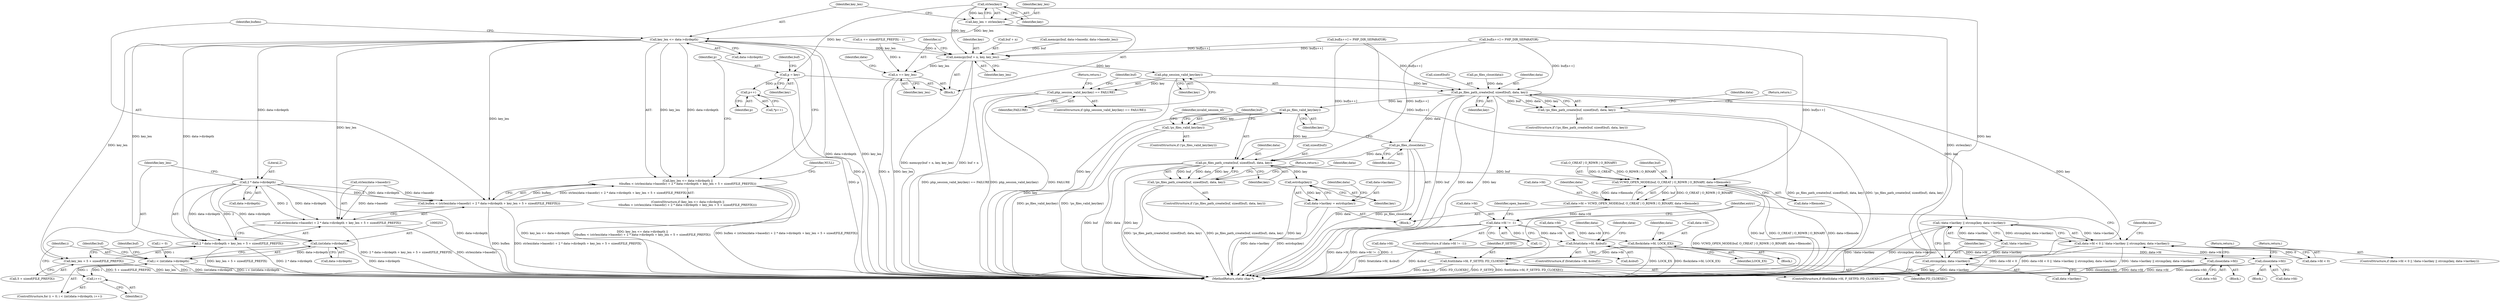 digraph "0_php_25e8fcc88fa20dc9d4c47184471003f436927cde@API" {
"1000193" [label="(Call,strlen(key))"];
"1000191" [label="(Call,key_len = strlen(key))"];
"1000197" [label="(Call,key_len <= data->dirdepth)"];
"1000196" [label="(Call,key_len <= data->dirdepth ||\n\t\tbuflen < (strlen(data->basedir) + 2 * data->dirdepth + key_len + 5 + sizeof(FILE_PREFIX)))"];
"1000202" [label="(Call,buflen < (strlen(data->basedir) + 2 * data->dirdepth + key_len + 5 + sizeof(FILE_PREFIX)))"];
"1000204" [label="(Call,strlen(data->basedir) + 2 * data->dirdepth + key_len + 5 + sizeof(FILE_PREFIX))"];
"1000210" [label="(Call,2 * data->dirdepth)"];
"1000209" [label="(Call,2 * data->dirdepth + key_len + 5 + sizeof(FILE_PREFIX))"];
"1000252" [label="(Call,(int)data->dirdepth)"];
"1000250" [label="(Call,i < (int)data->dirdepth)"];
"1000257" [label="(Call,i++)"];
"1000215" [label="(Call,key_len + 5 + sizeof(FILE_PREFIX))"];
"1000289" [label="(Call,memcpy(buf + n, key, key_len))"];
"1000295" [label="(Call,n += key_len)"];
"1000302" [label="(Call,php_session_valid_key(key))"];
"1000301" [label="(Call,php_session_valid_key(key) == FAILURE)"];
"1000309" [label="(Call,ps_files_path_create(buf, sizeof(buf), data, key))"];
"1000308" [label="(Call,!ps_files_path_create(buf, sizeof(buf), data, key))"];
"1000349" [label="(Call,!data->lastkey || strcmp(key, data->lastkey))"];
"1000343" [label="(Call,data->fd < 0 || !data->lastkey || strcmp(key, data->lastkey))"];
"1000354" [label="(Call,strcmp(key, data->lastkey))"];
"1000374" [label="(Call,ps_files_close(data))"];
"1000388" [label="(Call,ps_files_path_create(buf, sizeof(buf), data, key))"];
"1000387" [label="(Call,!ps_files_path_create(buf, sizeof(buf), data, key))"];
"1000400" [label="(Call,estrdup(key))"];
"1000396" [label="(Call,data->lastkey = estrdup(key))"];
"1000406" [label="(Call,VCWD_OPEN_MODE(buf, O_CREAT | O_RDWR | O_BINARY, data->filemode))"];
"1000402" [label="(Call,data->fd = VCWD_OPEN_MODE(buf, O_CREAT | O_RDWR | O_BINARY, data->filemode))"];
"1000417" [label="(Call,data->fd != -1)"];
"1000430" [label="(Call,fstat(data->fd, &sbuf))"];
"1000437" [label="(Call,close(data->fd))"];
"1000443" [label="(Call,close(data->fd))"];
"1000448" [label="(Call,flock(data->fd, LOCK_EX))"];
"1000454" [label="(Call,fcntl(data->fd, F_SETFD, FD_CLOEXEC))"];
"1000378" [label="(Call,ps_files_valid_key(key))"];
"1000377" [label="(Call,!ps_files_valid_key(key))"];
"1000224" [label="(Call,p = key)"];
"1000266" [label="(Call,p++)"];
"1000293" [label="(Identifier,key)"];
"1000203" [label="(Identifier,buflen)"];
"1000343" [label="(Call,data->fd < 0 || !data->lastkey || strcmp(key, data->lastkey))"];
"1000246" [label="(ControlStructure,for (i = 0; i < (int)data->dirdepth; i++))"];
"1000438" [label="(Call,data->fd)"];
"1000377" [label="(Call,!ps_files_valid_key(key))"];
"1000383" [label="(Identifier,invalid_session_id)"];
"1000441" [label="(Return,return;)"];
"1000304" [label="(Identifier,FAILURE)"];
"1000397" [label="(Call,data->lastkey)"];
"1000262" [label="(Identifier,buf)"];
"1000217" [label="(Call,5 + sizeof(FILE_PREFIX))"];
"1000356" [label="(Call,data->lastkey)"];
"1000192" [label="(Identifier,key_len)"];
"1000290" [label="(Call,buf + n)"];
"1000408" [label="(Call,O_CREAT | O_RDWR | O_BINARY)"];
"1000374" [label="(Call,ps_files_close(data))"];
"1000379" [label="(Identifier,key)"];
"1000194" [label="(Identifier,key)"];
"1000313" [label="(Identifier,data)"];
"1000311" [label="(Call,sizeof(buf))"];
"1000209" [label="(Call,2 * data->dirdepth + key_len + 5 + sizeof(FILE_PREFIX))"];
"1000407" [label="(Identifier,buf)"];
"1000195" [label="(ControlStructure,if (key_len <= data->dirdepth ||\n\t\tbuflen < (strlen(data->basedir) + 2 * data->dirdepth + key_len + 5 + sizeof(FILE_PREFIX))))"];
"1000442" [label="(Block,)"];
"1000398" [label="(Identifier,data)"];
"1000296" [label="(Identifier,n)"];
"1000429" [label="(ControlStructure,if (fstat(data->fd, &sbuf)))"];
"1000252" [label="(Call,(int)data->dirdepth)"];
"1000307" [label="(ControlStructure,if (!ps_files_path_create(buf, sizeof(buf), data, key)))"];
"1000362" [label="(Identifier,data)"];
"1000456" [label="(Identifier,data)"];
"1000308" [label="(Call,!ps_files_path_create(buf, sizeof(buf), data, key))"];
"1000191" [label="(Call,key_len = strlen(key))"];
"1000320" [label="(Identifier,data)"];
"1000197" [label="(Call,key_len <= data->dirdepth)"];
"1000268" [label="(Call,buf[n++] = PHP_DIR_SEPARATOR)"];
"1000226" [label="(Identifier,key)"];
"1000400" [label="(Call,estrdup(key))"];
"1000395" [label="(Return,return;)"];
"1000212" [label="(Call,data->dirdepth)"];
"1000294" [label="(Identifier,key_len)"];
"1000443" [label="(Call,close(data->fd))"];
"1000251" [label="(Identifier,i)"];
"1000401" [label="(Identifier,key)"];
"1000468" [label="(Identifier,entry)"];
"1000240" [label="(Call,buf[n++] = PHP_DIR_SEPARATOR)"];
"1000406" [label="(Call,VCWD_OPEN_MODE(buf, O_CREAT | O_RDWR | O_BINARY, data->filemode))"];
"1000403" [label="(Call,data->fd)"];
"1000349" [label="(Call,!data->lastkey || strcmp(key, data->lastkey))"];
"1000257" [label="(Call,i++)"];
"1000205" [label="(Call,strlen(data->basedir))"];
"1000386" [label="(ControlStructure,if (!ps_files_path_create(buf, sizeof(buf), data, key)))"];
"1000452" [label="(Identifier,LOCK_EX)"];
"1000431" [label="(Call,data->fd)"];
"1000459" [label="(Identifier,FD_CLOEXEC)"];
"1000224" [label="(Call,p = key)"];
"1000295" [label="(Call,n += key_len)"];
"1000186" [label="(Block,)"];
"1000302" [label="(Call,php_session_valid_key(key))"];
"1000297" [label="(Identifier,key_len)"];
"1000390" [label="(Call,sizeof(buf))"];
"1000402" [label="(Call,data->fd = VCWD_OPEN_MODE(buf, O_CREAT | O_RDWR | O_BINARY, data->filemode))"];
"1000454" [label="(Call,fcntl(data->fd, F_SETFD, FD_CLOEXEC))"];
"1000300" [label="(ControlStructure,if (php_session_valid_key(key) == FAILURE))"];
"1000359" [label="(Block,)"];
"1000389" [label="(Identifier,buf)"];
"1000210" [label="(Call,2 * data->dirdepth)"];
"1000426" [label="(Identifier,open_basedir)"];
"1000354" [label="(Call,strcmp(key, data->lastkey))"];
"1000299" [label="(Identifier,data)"];
"1000416" [label="(ControlStructure,if (data->fd != -1))"];
"1000309" [label="(Call,ps_files_path_create(buf, sizeof(buf), data, key))"];
"1000266" [label="(Call,p++)"];
"1000258" [label="(Identifier,i)"];
"1000301" [label="(Call,php_session_valid_key(key) == FAILURE)"];
"1000444" [label="(Call,data->fd)"];
"1000276" [label="(Identifier,buf)"];
"1000228" [label="(Identifier,buf)"];
"1000449" [label="(Call,data->fd)"];
"1000227" [label="(Call,memcpy(buf, data->basedir, data->basedir_len))"];
"1000342" [label="(ControlStructure,if (data->fd < 0 || !data->lastkey || strcmp(key, data->lastkey)))"];
"1000375" [label="(Identifier,data)"];
"1000196" [label="(Call,key_len <= data->dirdepth ||\n\t\tbuflen < (strlen(data->basedir) + 2 * data->dirdepth + key_len + 5 + sizeof(FILE_PREFIX)))"];
"1000436" [label="(Block,)"];
"1000404" [label="(Identifier,data)"];
"1000419" [label="(Identifier,data)"];
"1000199" [label="(Call,data->dirdepth)"];
"1000204" [label="(Call,strlen(data->basedir) + 2 * data->dirdepth + key_len + 5 + sizeof(FILE_PREFIX))"];
"1000344" [label="(Call,data->fd < 0)"];
"1000316" [label="(Return,return;)"];
"1000215" [label="(Call,key_len + 5 + sizeof(FILE_PREFIX))"];
"1000223" [label="(Identifier,NULL)"];
"1000225" [label="(Identifier,p)"];
"1000393" [label="(Identifier,key)"];
"1000355" [label="(Identifier,key)"];
"1000528" [label="(MethodReturn,static char *)"];
"1000439" [label="(Identifier,data)"];
"1000193" [label="(Call,strlen(key))"];
"1000306" [label="(Return,return;)"];
"1000211" [label="(Literal,2)"];
"1000418" [label="(Call,data->fd)"];
"1000453" [label="(ControlStructure,if (fcntl(data->fd, F_SETFD, FD_CLOEXEC)))"];
"1000434" [label="(Call,&sbuf)"];
"1000387" [label="(Call,!ps_files_path_create(buf, sizeof(buf), data, key))"];
"1000413" [label="(Call,data->filemode)"];
"1000458" [label="(Identifier,F_SETFD)"];
"1000202" [label="(Call,buflen < (strlen(data->basedir) + 2 * data->dirdepth + key_len + 5 + sizeof(FILE_PREFIX)))"];
"1000448" [label="(Call,flock(data->fd, LOCK_EX))"];
"1000396" [label="(Call,data->lastkey = estrdup(key))"];
"1000430" [label="(Call,fstat(data->fd, &sbuf))"];
"1000289" [label="(Call,memcpy(buf + n, key, key_len))"];
"1000455" [label="(Call,data->fd)"];
"1000254" [label="(Call,data->dirdepth)"];
"1000216" [label="(Identifier,key_len)"];
"1000267" [label="(Identifier,p)"];
"1000417" [label="(Call,data->fd != -1)"];
"1000437" [label="(Call,close(data->fd))"];
"1000303" [label="(Identifier,key)"];
"1000310" [label="(Identifier,buf)"];
"1000283" [label="(Call,n += sizeof(FILE_PREFIX) - 1)"];
"1000447" [label="(Return,return;)"];
"1000376" [label="(ControlStructure,if (!ps_files_valid_key(key)))"];
"1000314" [label="(Identifier,key)"];
"1000350" [label="(Call,!data->lastkey)"];
"1000378" [label="(Call,ps_files_valid_key(key))"];
"1000423" [label="(Block,)"];
"1000250" [label="(Call,i < (int)data->dirdepth)"];
"1000298" [label="(Call,ps_files_close(data))"];
"1000247" [label="(Call,i = 0)"];
"1000392" [label="(Identifier,data)"];
"1000421" [label="(Call,-1)"];
"1000198" [label="(Identifier,key_len)"];
"1000265" [label="(Call,*p++)"];
"1000388" [label="(Call,ps_files_path_create(buf, sizeof(buf), data, key))"];
"1000445" [label="(Identifier,data)"];
"1000193" -> "1000191"  [label="AST: "];
"1000193" -> "1000194"  [label="CFG: "];
"1000194" -> "1000193"  [label="AST: "];
"1000191" -> "1000193"  [label="CFG: "];
"1000193" -> "1000528"  [label="DDG: key"];
"1000193" -> "1000191"  [label="DDG: key"];
"1000193" -> "1000224"  [label="DDG: key"];
"1000193" -> "1000289"  [label="DDG: key"];
"1000191" -> "1000186"  [label="AST: "];
"1000192" -> "1000191"  [label="AST: "];
"1000198" -> "1000191"  [label="CFG: "];
"1000191" -> "1000528"  [label="DDG: strlen(key)"];
"1000191" -> "1000197"  [label="DDG: key_len"];
"1000197" -> "1000196"  [label="AST: "];
"1000197" -> "1000199"  [label="CFG: "];
"1000198" -> "1000197"  [label="AST: "];
"1000199" -> "1000197"  [label="AST: "];
"1000203" -> "1000197"  [label="CFG: "];
"1000196" -> "1000197"  [label="CFG: "];
"1000197" -> "1000528"  [label="DDG: data->dirdepth"];
"1000197" -> "1000528"  [label="DDG: key_len"];
"1000197" -> "1000196"  [label="DDG: key_len"];
"1000197" -> "1000196"  [label="DDG: data->dirdepth"];
"1000197" -> "1000202"  [label="DDG: key_len"];
"1000197" -> "1000204"  [label="DDG: key_len"];
"1000197" -> "1000210"  [label="DDG: data->dirdepth"];
"1000197" -> "1000209"  [label="DDG: key_len"];
"1000197" -> "1000215"  [label="DDG: key_len"];
"1000197" -> "1000252"  [label="DDG: data->dirdepth"];
"1000197" -> "1000289"  [label="DDG: key_len"];
"1000196" -> "1000195"  [label="AST: "];
"1000196" -> "1000202"  [label="CFG: "];
"1000202" -> "1000196"  [label="AST: "];
"1000223" -> "1000196"  [label="CFG: "];
"1000225" -> "1000196"  [label="CFG: "];
"1000196" -> "1000528"  [label="DDG: key_len <= data->dirdepth"];
"1000196" -> "1000528"  [label="DDG: key_len <= data->dirdepth ||\n\t\tbuflen < (strlen(data->basedir) + 2 * data->dirdepth + key_len + 5 + sizeof(FILE_PREFIX))"];
"1000196" -> "1000528"  [label="DDG: buflen < (strlen(data->basedir) + 2 * data->dirdepth + key_len + 5 + sizeof(FILE_PREFIX))"];
"1000202" -> "1000196"  [label="DDG: buflen"];
"1000202" -> "1000196"  [label="DDG: strlen(data->basedir) + 2 * data->dirdepth + key_len + 5 + sizeof(FILE_PREFIX)"];
"1000202" -> "1000204"  [label="CFG: "];
"1000203" -> "1000202"  [label="AST: "];
"1000204" -> "1000202"  [label="AST: "];
"1000202" -> "1000528"  [label="DDG: buflen"];
"1000202" -> "1000528"  [label="DDG: strlen(data->basedir) + 2 * data->dirdepth + key_len + 5 + sizeof(FILE_PREFIX)"];
"1000205" -> "1000202"  [label="DDG: data->basedir"];
"1000210" -> "1000202"  [label="DDG: 2"];
"1000210" -> "1000202"  [label="DDG: data->dirdepth"];
"1000204" -> "1000209"  [label="CFG: "];
"1000205" -> "1000204"  [label="AST: "];
"1000209" -> "1000204"  [label="AST: "];
"1000204" -> "1000528"  [label="DDG: 2 * data->dirdepth + key_len + 5 + sizeof(FILE_PREFIX)"];
"1000204" -> "1000528"  [label="DDG: strlen(data->basedir)"];
"1000205" -> "1000204"  [label="DDG: data->basedir"];
"1000210" -> "1000204"  [label="DDG: 2"];
"1000210" -> "1000204"  [label="DDG: data->dirdepth"];
"1000210" -> "1000209"  [label="AST: "];
"1000210" -> "1000212"  [label="CFG: "];
"1000211" -> "1000210"  [label="AST: "];
"1000212" -> "1000210"  [label="AST: "];
"1000216" -> "1000210"  [label="CFG: "];
"1000210" -> "1000528"  [label="DDG: data->dirdepth"];
"1000210" -> "1000209"  [label="DDG: 2"];
"1000210" -> "1000209"  [label="DDG: data->dirdepth"];
"1000210" -> "1000252"  [label="DDG: data->dirdepth"];
"1000209" -> "1000215"  [label="CFG: "];
"1000215" -> "1000209"  [label="AST: "];
"1000209" -> "1000528"  [label="DDG: 2 * data->dirdepth"];
"1000209" -> "1000528"  [label="DDG: key_len + 5 + sizeof(FILE_PREFIX)"];
"1000252" -> "1000250"  [label="AST: "];
"1000252" -> "1000254"  [label="CFG: "];
"1000253" -> "1000252"  [label="AST: "];
"1000254" -> "1000252"  [label="AST: "];
"1000250" -> "1000252"  [label="CFG: "];
"1000252" -> "1000528"  [label="DDG: data->dirdepth"];
"1000252" -> "1000250"  [label="DDG: data->dirdepth"];
"1000250" -> "1000246"  [label="AST: "];
"1000251" -> "1000250"  [label="AST: "];
"1000262" -> "1000250"  [label="CFG: "];
"1000276" -> "1000250"  [label="CFG: "];
"1000250" -> "1000528"  [label="DDG: i"];
"1000250" -> "1000528"  [label="DDG: (int)data->dirdepth"];
"1000250" -> "1000528"  [label="DDG: i < (int)data->dirdepth"];
"1000247" -> "1000250"  [label="DDG: i"];
"1000257" -> "1000250"  [label="DDG: i"];
"1000250" -> "1000257"  [label="DDG: i"];
"1000257" -> "1000246"  [label="AST: "];
"1000257" -> "1000258"  [label="CFG: "];
"1000258" -> "1000257"  [label="AST: "];
"1000251" -> "1000257"  [label="CFG: "];
"1000215" -> "1000217"  [label="CFG: "];
"1000216" -> "1000215"  [label="AST: "];
"1000217" -> "1000215"  [label="AST: "];
"1000215" -> "1000528"  [label="DDG: key_len"];
"1000215" -> "1000528"  [label="DDG: 5 + sizeof(FILE_PREFIX)"];
"1000289" -> "1000186"  [label="AST: "];
"1000289" -> "1000294"  [label="CFG: "];
"1000290" -> "1000289"  [label="AST: "];
"1000293" -> "1000289"  [label="AST: "];
"1000294" -> "1000289"  [label="AST: "];
"1000296" -> "1000289"  [label="CFG: "];
"1000289" -> "1000528"  [label="DDG: buf + n"];
"1000289" -> "1000528"  [label="DDG: memcpy(buf + n, key, key_len)"];
"1000268" -> "1000289"  [label="DDG: buf[n++]"];
"1000240" -> "1000289"  [label="DDG: buf[n++]"];
"1000227" -> "1000289"  [label="DDG: buf"];
"1000283" -> "1000289"  [label="DDG: n"];
"1000289" -> "1000295"  [label="DDG: key_len"];
"1000289" -> "1000302"  [label="DDG: key"];
"1000295" -> "1000186"  [label="AST: "];
"1000295" -> "1000297"  [label="CFG: "];
"1000296" -> "1000295"  [label="AST: "];
"1000297" -> "1000295"  [label="AST: "];
"1000299" -> "1000295"  [label="CFG: "];
"1000295" -> "1000528"  [label="DDG: n"];
"1000295" -> "1000528"  [label="DDG: key_len"];
"1000283" -> "1000295"  [label="DDG: n"];
"1000302" -> "1000301"  [label="AST: "];
"1000302" -> "1000303"  [label="CFG: "];
"1000303" -> "1000302"  [label="AST: "];
"1000304" -> "1000302"  [label="CFG: "];
"1000302" -> "1000528"  [label="DDG: key"];
"1000302" -> "1000301"  [label="DDG: key"];
"1000302" -> "1000309"  [label="DDG: key"];
"1000301" -> "1000300"  [label="AST: "];
"1000301" -> "1000304"  [label="CFG: "];
"1000304" -> "1000301"  [label="AST: "];
"1000306" -> "1000301"  [label="CFG: "];
"1000310" -> "1000301"  [label="CFG: "];
"1000301" -> "1000528"  [label="DDG: FAILURE"];
"1000301" -> "1000528"  [label="DDG: php_session_valid_key(key) == FAILURE"];
"1000301" -> "1000528"  [label="DDG: php_session_valid_key(key)"];
"1000309" -> "1000308"  [label="AST: "];
"1000309" -> "1000314"  [label="CFG: "];
"1000310" -> "1000309"  [label="AST: "];
"1000311" -> "1000309"  [label="AST: "];
"1000313" -> "1000309"  [label="AST: "];
"1000314" -> "1000309"  [label="AST: "];
"1000308" -> "1000309"  [label="CFG: "];
"1000309" -> "1000528"  [label="DDG: buf"];
"1000309" -> "1000528"  [label="DDG: data"];
"1000309" -> "1000528"  [label="DDG: key"];
"1000309" -> "1000308"  [label="DDG: buf"];
"1000309" -> "1000308"  [label="DDG: data"];
"1000309" -> "1000308"  [label="DDG: key"];
"1000268" -> "1000309"  [label="DDG: buf[n++]"];
"1000240" -> "1000309"  [label="DDG: buf[n++]"];
"1000298" -> "1000309"  [label="DDG: data"];
"1000309" -> "1000349"  [label="DDG: key"];
"1000309" -> "1000354"  [label="DDG: key"];
"1000309" -> "1000374"  [label="DDG: data"];
"1000309" -> "1000378"  [label="DDG: key"];
"1000308" -> "1000307"  [label="AST: "];
"1000316" -> "1000308"  [label="CFG: "];
"1000320" -> "1000308"  [label="CFG: "];
"1000308" -> "1000528"  [label="DDG: ps_files_path_create(buf, sizeof(buf), data, key)"];
"1000308" -> "1000528"  [label="DDG: !ps_files_path_create(buf, sizeof(buf), data, key)"];
"1000349" -> "1000343"  [label="AST: "];
"1000349" -> "1000350"  [label="CFG: "];
"1000349" -> "1000354"  [label="CFG: "];
"1000350" -> "1000349"  [label="AST: "];
"1000354" -> "1000349"  [label="AST: "];
"1000343" -> "1000349"  [label="CFG: "];
"1000349" -> "1000528"  [label="DDG: !data->lastkey"];
"1000349" -> "1000528"  [label="DDG: strcmp(key, data->lastkey)"];
"1000349" -> "1000343"  [label="DDG: !data->lastkey"];
"1000349" -> "1000343"  [label="DDG: strcmp(key, data->lastkey)"];
"1000350" -> "1000349"  [label="DDG: data->lastkey"];
"1000343" -> "1000342"  [label="AST: "];
"1000343" -> "1000344"  [label="CFG: "];
"1000344" -> "1000343"  [label="AST: "];
"1000362" -> "1000343"  [label="CFG: "];
"1000468" -> "1000343"  [label="CFG: "];
"1000343" -> "1000528"  [label="DDG: !data->lastkey || strcmp(key, data->lastkey)"];
"1000343" -> "1000528"  [label="DDG: data->fd < 0"];
"1000343" -> "1000528"  [label="DDG: data->fd < 0 || !data->lastkey || strcmp(key, data->lastkey)"];
"1000344" -> "1000343"  [label="DDG: data->fd"];
"1000344" -> "1000343"  [label="DDG: 0"];
"1000354" -> "1000356"  [label="CFG: "];
"1000355" -> "1000354"  [label="AST: "];
"1000356" -> "1000354"  [label="AST: "];
"1000354" -> "1000528"  [label="DDG: data->lastkey"];
"1000354" -> "1000528"  [label="DDG: key"];
"1000350" -> "1000354"  [label="DDG: data->lastkey"];
"1000374" -> "1000359"  [label="AST: "];
"1000374" -> "1000375"  [label="CFG: "];
"1000375" -> "1000374"  [label="AST: "];
"1000379" -> "1000374"  [label="CFG: "];
"1000374" -> "1000528"  [label="DDG: data"];
"1000374" -> "1000528"  [label="DDG: ps_files_close(data)"];
"1000374" -> "1000388"  [label="DDG: data"];
"1000388" -> "1000387"  [label="AST: "];
"1000388" -> "1000393"  [label="CFG: "];
"1000389" -> "1000388"  [label="AST: "];
"1000390" -> "1000388"  [label="AST: "];
"1000392" -> "1000388"  [label="AST: "];
"1000393" -> "1000388"  [label="AST: "];
"1000387" -> "1000388"  [label="CFG: "];
"1000388" -> "1000528"  [label="DDG: buf"];
"1000388" -> "1000528"  [label="DDG: data"];
"1000388" -> "1000528"  [label="DDG: key"];
"1000388" -> "1000387"  [label="DDG: buf"];
"1000388" -> "1000387"  [label="DDG: data"];
"1000388" -> "1000387"  [label="DDG: key"];
"1000268" -> "1000388"  [label="DDG: buf[n++]"];
"1000240" -> "1000388"  [label="DDG: buf[n++]"];
"1000378" -> "1000388"  [label="DDG: key"];
"1000388" -> "1000400"  [label="DDG: key"];
"1000388" -> "1000406"  [label="DDG: buf"];
"1000387" -> "1000386"  [label="AST: "];
"1000395" -> "1000387"  [label="CFG: "];
"1000398" -> "1000387"  [label="CFG: "];
"1000387" -> "1000528"  [label="DDG: ps_files_path_create(buf, sizeof(buf), data, key)"];
"1000387" -> "1000528"  [label="DDG: !ps_files_path_create(buf, sizeof(buf), data, key)"];
"1000400" -> "1000396"  [label="AST: "];
"1000400" -> "1000401"  [label="CFG: "];
"1000401" -> "1000400"  [label="AST: "];
"1000396" -> "1000400"  [label="CFG: "];
"1000400" -> "1000528"  [label="DDG: key"];
"1000400" -> "1000396"  [label="DDG: key"];
"1000396" -> "1000359"  [label="AST: "];
"1000397" -> "1000396"  [label="AST: "];
"1000404" -> "1000396"  [label="CFG: "];
"1000396" -> "1000528"  [label="DDG: data->lastkey"];
"1000396" -> "1000528"  [label="DDG: estrdup(key)"];
"1000406" -> "1000402"  [label="AST: "];
"1000406" -> "1000413"  [label="CFG: "];
"1000407" -> "1000406"  [label="AST: "];
"1000408" -> "1000406"  [label="AST: "];
"1000413" -> "1000406"  [label="AST: "];
"1000402" -> "1000406"  [label="CFG: "];
"1000406" -> "1000528"  [label="DDG: buf"];
"1000406" -> "1000528"  [label="DDG: O_CREAT | O_RDWR | O_BINARY"];
"1000406" -> "1000528"  [label="DDG: data->filemode"];
"1000406" -> "1000402"  [label="DDG: buf"];
"1000406" -> "1000402"  [label="DDG: O_CREAT | O_RDWR | O_BINARY"];
"1000406" -> "1000402"  [label="DDG: data->filemode"];
"1000268" -> "1000406"  [label="DDG: buf[n++]"];
"1000240" -> "1000406"  [label="DDG: buf[n++]"];
"1000408" -> "1000406"  [label="DDG: O_CREAT"];
"1000408" -> "1000406"  [label="DDG: O_RDWR | O_BINARY"];
"1000402" -> "1000359"  [label="AST: "];
"1000403" -> "1000402"  [label="AST: "];
"1000419" -> "1000402"  [label="CFG: "];
"1000402" -> "1000528"  [label="DDG: VCWD_OPEN_MODE(buf, O_CREAT | O_RDWR | O_BINARY, data->filemode)"];
"1000402" -> "1000417"  [label="DDG: data->fd"];
"1000417" -> "1000416"  [label="AST: "];
"1000417" -> "1000421"  [label="CFG: "];
"1000418" -> "1000417"  [label="AST: "];
"1000421" -> "1000417"  [label="AST: "];
"1000426" -> "1000417"  [label="CFG: "];
"1000468" -> "1000417"  [label="CFG: "];
"1000417" -> "1000528"  [label="DDG: data->fd"];
"1000417" -> "1000528"  [label="DDG: data->fd != -1"];
"1000417" -> "1000528"  [label="DDG: -1"];
"1000421" -> "1000417"  [label="DDG: 1"];
"1000417" -> "1000430"  [label="DDG: data->fd"];
"1000417" -> "1000448"  [label="DDG: data->fd"];
"1000430" -> "1000429"  [label="AST: "];
"1000430" -> "1000434"  [label="CFG: "];
"1000431" -> "1000430"  [label="AST: "];
"1000434" -> "1000430"  [label="AST: "];
"1000439" -> "1000430"  [label="CFG: "];
"1000445" -> "1000430"  [label="CFG: "];
"1000430" -> "1000528"  [label="DDG: &sbuf"];
"1000430" -> "1000528"  [label="DDG: fstat(data->fd, &sbuf)"];
"1000430" -> "1000437"  [label="DDG: data->fd"];
"1000430" -> "1000443"  [label="DDG: data->fd"];
"1000437" -> "1000436"  [label="AST: "];
"1000437" -> "1000438"  [label="CFG: "];
"1000438" -> "1000437"  [label="AST: "];
"1000441" -> "1000437"  [label="CFG: "];
"1000437" -> "1000528"  [label="DDG: close(data->fd)"];
"1000437" -> "1000528"  [label="DDG: data->fd"];
"1000443" -> "1000442"  [label="AST: "];
"1000443" -> "1000444"  [label="CFG: "];
"1000444" -> "1000443"  [label="AST: "];
"1000447" -> "1000443"  [label="CFG: "];
"1000443" -> "1000528"  [label="DDG: close(data->fd)"];
"1000443" -> "1000528"  [label="DDG: data->fd"];
"1000448" -> "1000423"  [label="AST: "];
"1000448" -> "1000452"  [label="CFG: "];
"1000449" -> "1000448"  [label="AST: "];
"1000452" -> "1000448"  [label="AST: "];
"1000456" -> "1000448"  [label="CFG: "];
"1000448" -> "1000528"  [label="DDG: LOCK_EX"];
"1000448" -> "1000528"  [label="DDG: flock(data->fd, LOCK_EX)"];
"1000448" -> "1000454"  [label="DDG: data->fd"];
"1000454" -> "1000453"  [label="AST: "];
"1000454" -> "1000459"  [label="CFG: "];
"1000455" -> "1000454"  [label="AST: "];
"1000458" -> "1000454"  [label="AST: "];
"1000459" -> "1000454"  [label="AST: "];
"1000468" -> "1000454"  [label="CFG: "];
"1000454" -> "1000528"  [label="DDG: data->fd"];
"1000454" -> "1000528"  [label="DDG: FD_CLOEXEC"];
"1000454" -> "1000528"  [label="DDG: F_SETFD"];
"1000454" -> "1000528"  [label="DDG: fcntl(data->fd, F_SETFD, FD_CLOEXEC)"];
"1000378" -> "1000377"  [label="AST: "];
"1000378" -> "1000379"  [label="CFG: "];
"1000379" -> "1000378"  [label="AST: "];
"1000377" -> "1000378"  [label="CFG: "];
"1000378" -> "1000528"  [label="DDG: key"];
"1000378" -> "1000377"  [label="DDG: key"];
"1000377" -> "1000376"  [label="AST: "];
"1000383" -> "1000377"  [label="CFG: "];
"1000389" -> "1000377"  [label="CFG: "];
"1000377" -> "1000528"  [label="DDG: !ps_files_valid_key(key)"];
"1000377" -> "1000528"  [label="DDG: ps_files_valid_key(key)"];
"1000224" -> "1000186"  [label="AST: "];
"1000224" -> "1000226"  [label="CFG: "];
"1000225" -> "1000224"  [label="AST: "];
"1000226" -> "1000224"  [label="AST: "];
"1000228" -> "1000224"  [label="CFG: "];
"1000224" -> "1000528"  [label="DDG: p"];
"1000224" -> "1000266"  [label="DDG: p"];
"1000266" -> "1000265"  [label="AST: "];
"1000266" -> "1000267"  [label="CFG: "];
"1000267" -> "1000266"  [label="AST: "];
"1000265" -> "1000266"  [label="CFG: "];
"1000266" -> "1000528"  [label="DDG: p"];
}
